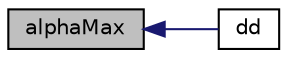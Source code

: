 digraph "alphaMax"
{
  bgcolor="transparent";
  edge [fontname="Helvetica",fontsize="10",labelfontname="Helvetica",labelfontsize="10"];
  node [fontname="Helvetica",fontsize="10",shape=record];
  rankdir="LR";
  Node18 [label="alphaMax",height=0.2,width=0.4,color="black", fillcolor="grey75", style="filled", fontcolor="black"];
  Node18 -> Node19 [dir="back",color="midnightblue",fontsize="10",style="solid",fontname="Helvetica"];
  Node19 [label="dd",height=0.2,width=0.4,color="black",URL="$a33025.html#a2c71614a775f96cf1db416be5cc4de9d",tooltip="Return the diameter of the dispersed-phase particles. "];
}
